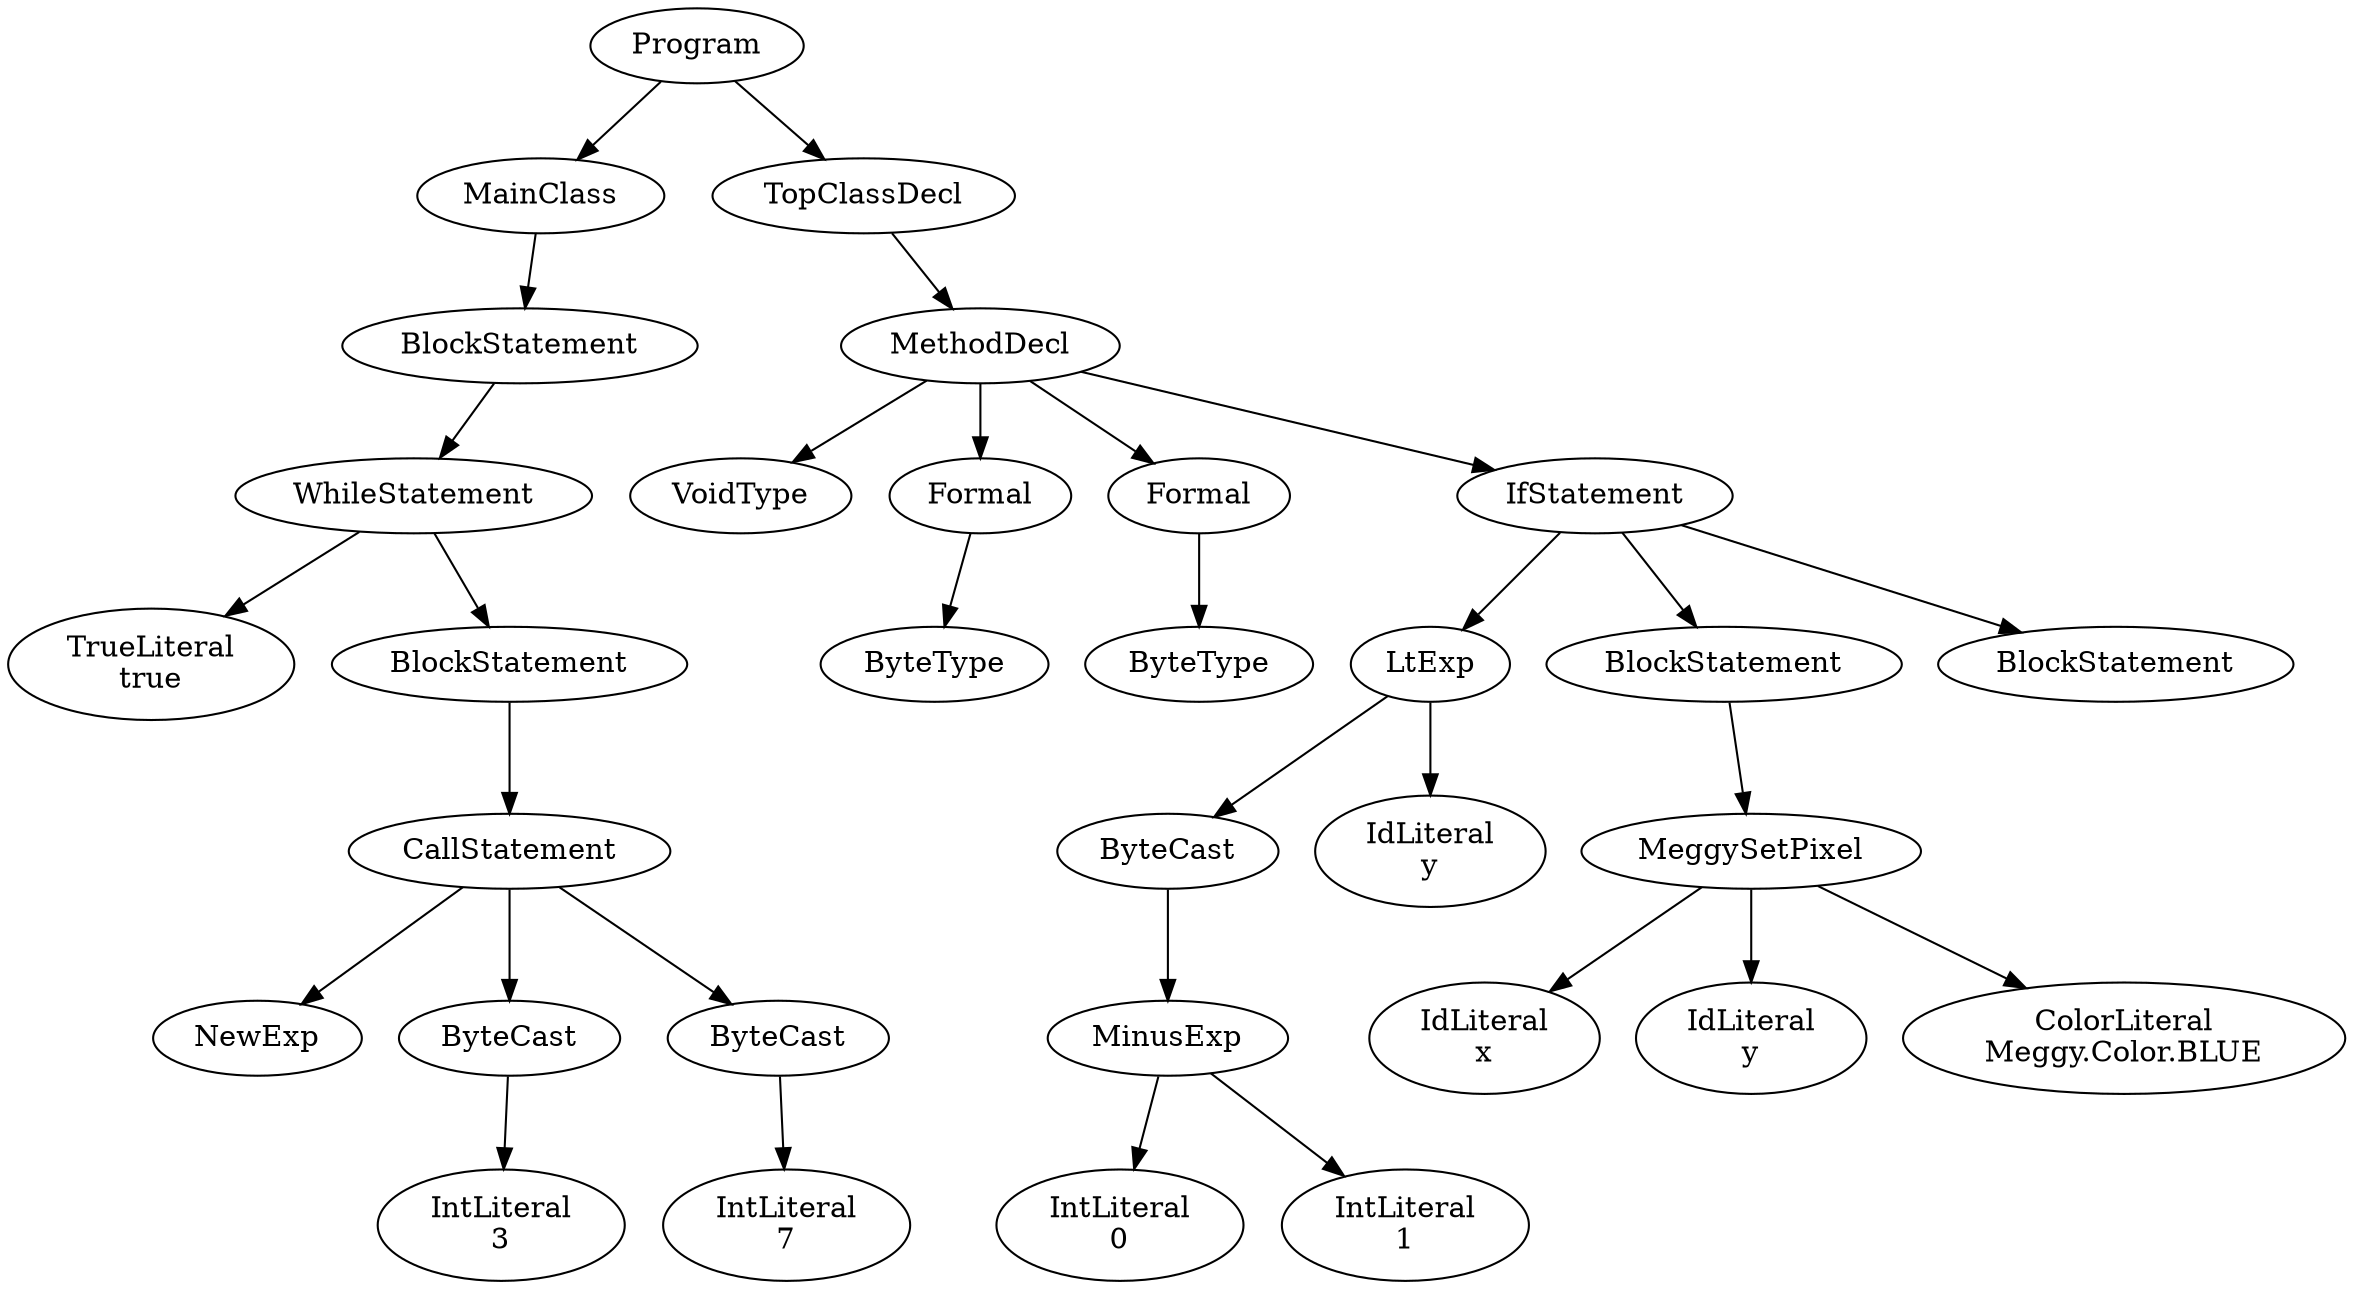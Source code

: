 digraph ASTGraph {
0 [ label="Program" ];
1 [ label="MainClass" ];
0 -> 1
2 [ label="BlockStatement" ];
1 -> 2
3 [ label="WhileStatement" ];
2 -> 3
4 [ label="TrueLiteral\ntrue" ];
3 -> 4
5 [ label="BlockStatement" ];
3 -> 5
6 [ label="CallStatement" ];
5 -> 6
7 [ label="NewExp" ];
6 -> 7
8 [ label="ByteCast" ];
6 -> 8
9 [ label="IntLiteral\n3" ];
8 -> 9
10 [ label="ByteCast" ];
6 -> 10
11 [ label="IntLiteral\n7" ];
10 -> 11
12 [ label="TopClassDecl" ];
0 -> 12
13 [ label="MethodDecl" ];
12 -> 13
14 [ label="VoidType" ];
13 -> 14
15 [ label="Formal" ];
13 -> 15
16 [ label="ByteType" ];
15 -> 16
17 [ label="Formal" ];
13 -> 17
18 [ label="ByteType" ];
17 -> 18
19 [ label="IfStatement" ];
13 -> 19
20 [ label="LtExp" ];
19 -> 20
21 [ label="ByteCast" ];
20 -> 21
22 [ label="MinusExp" ];
21 -> 22
23 [ label="IntLiteral\n0" ];
22 -> 23
24 [ label="IntLiteral\n1" ];
22 -> 24
25 [ label="IdLiteral\ny" ];
20 -> 25
26 [ label="BlockStatement" ];
19 -> 26
27 [ label="MeggySetPixel" ];
26 -> 27
28 [ label="IdLiteral\nx" ];
27 -> 28
29 [ label="IdLiteral\ny" ];
27 -> 29
30 [ label="ColorLiteral\nMeggy.Color.BLUE" ];
27 -> 30
31 [ label="BlockStatement" ];
19 -> 31
}
